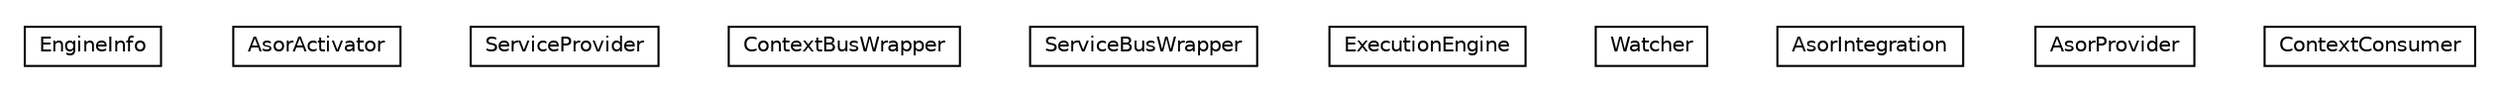 #!/usr/local/bin/dot
#
# Class diagram 
# Generated by UMLGraph version R5_6-24-gf6e263 (http://www.umlgraph.org/)
#

digraph G {
	edge [fontname="Helvetica",fontsize=10,labelfontname="Helvetica",labelfontsize=10];
	node [fontname="Helvetica",fontsize=10,shape=plaintext];
	nodesep=0.25;
	ranksep=0.5;
	// org.universAAL.service.asor.EngineInfo
	c1022795 [label=<<table title="org.universAAL.service.asor.EngineInfo" border="0" cellborder="1" cellspacing="0" cellpadding="2" port="p" href="./EngineInfo.html">
		<tr><td><table border="0" cellspacing="0" cellpadding="1">
<tr><td align="center" balign="center"> EngineInfo </td></tr>
		</table></td></tr>
		</table>>, URL="./EngineInfo.html", fontname="Helvetica", fontcolor="black", fontsize=10.0];
	// org.universAAL.service.asor.AsorActivator
	c1022796 [label=<<table title="org.universAAL.service.asor.AsorActivator" border="0" cellborder="1" cellspacing="0" cellpadding="2" port="p" href="./AsorActivator.html">
		<tr><td><table border="0" cellspacing="0" cellpadding="1">
<tr><td align="center" balign="center"> AsorActivator </td></tr>
		</table></td></tr>
		</table>>, URL="./AsorActivator.html", fontname="Helvetica", fontcolor="black", fontsize=10.0];
	// org.universAAL.service.asor.ServiceProvider
	c1022797 [label=<<table title="org.universAAL.service.asor.ServiceProvider" border="0" cellborder="1" cellspacing="0" cellpadding="2" port="p" href="./ServiceProvider.html">
		<tr><td><table border="0" cellspacing="0" cellpadding="1">
<tr><td align="center" balign="center"> ServiceProvider </td></tr>
		</table></td></tr>
		</table>>, URL="./ServiceProvider.html", fontname="Helvetica", fontcolor="black", fontsize=10.0];
	// org.universAAL.service.asor.ContextBusWrapper
	c1022798 [label=<<table title="org.universAAL.service.asor.ContextBusWrapper" border="0" cellborder="1" cellspacing="0" cellpadding="2" port="p" href="./ContextBusWrapper.html">
		<tr><td><table border="0" cellspacing="0" cellpadding="1">
<tr><td align="center" balign="center"> ContextBusWrapper </td></tr>
		</table></td></tr>
		</table>>, URL="./ContextBusWrapper.html", fontname="Helvetica", fontcolor="black", fontsize=10.0];
	// org.universAAL.service.asor.ServiceBusWrapper
	c1022799 [label=<<table title="org.universAAL.service.asor.ServiceBusWrapper" border="0" cellborder="1" cellspacing="0" cellpadding="2" port="p" href="./ServiceBusWrapper.html">
		<tr><td><table border="0" cellspacing="0" cellpadding="1">
<tr><td align="center" balign="center"> ServiceBusWrapper </td></tr>
		</table></td></tr>
		</table>>, URL="./ServiceBusWrapper.html", fontname="Helvetica", fontcolor="black", fontsize=10.0];
	// org.universAAL.service.asor.ExecutionEngine
	c1022800 [label=<<table title="org.universAAL.service.asor.ExecutionEngine" border="0" cellborder="1" cellspacing="0" cellpadding="2" port="p" href="./ExecutionEngine.html">
		<tr><td><table border="0" cellspacing="0" cellpadding="1">
<tr><td align="center" balign="center"> ExecutionEngine </td></tr>
		</table></td></tr>
		</table>>, URL="./ExecutionEngine.html", fontname="Helvetica", fontcolor="black", fontsize=10.0];
	// org.universAAL.service.asor.Watcher
	c1022801 [label=<<table title="org.universAAL.service.asor.Watcher" border="0" cellborder="1" cellspacing="0" cellpadding="2" port="p" href="./Watcher.html">
		<tr><td><table border="0" cellspacing="0" cellpadding="1">
<tr><td align="center" balign="center"> Watcher </td></tr>
		</table></td></tr>
		</table>>, URL="./Watcher.html", fontname="Helvetica", fontcolor="black", fontsize=10.0];
	// org.universAAL.service.asor.AsorIntegration
	c1022802 [label=<<table title="org.universAAL.service.asor.AsorIntegration" border="0" cellborder="1" cellspacing="0" cellpadding="2" port="p" href="./AsorIntegration.html">
		<tr><td><table border="0" cellspacing="0" cellpadding="1">
<tr><td align="center" balign="center"> AsorIntegration </td></tr>
		</table></td></tr>
		</table>>, URL="./AsorIntegration.html", fontname="Helvetica", fontcolor="black", fontsize=10.0];
	// org.universAAL.service.asor.AsorProvider
	c1022803 [label=<<table title="org.universAAL.service.asor.AsorProvider" border="0" cellborder="1" cellspacing="0" cellpadding="2" port="p" href="./AsorProvider.html">
		<tr><td><table border="0" cellspacing="0" cellpadding="1">
<tr><td align="center" balign="center"> AsorProvider </td></tr>
		</table></td></tr>
		</table>>, URL="./AsorProvider.html", fontname="Helvetica", fontcolor="black", fontsize=10.0];
	// org.universAAL.service.asor.ContextConsumer
	c1022804 [label=<<table title="org.universAAL.service.asor.ContextConsumer" border="0" cellborder="1" cellspacing="0" cellpadding="2" port="p" href="./ContextConsumer.html">
		<tr><td><table border="0" cellspacing="0" cellpadding="1">
<tr><td align="center" balign="center"> ContextConsumer </td></tr>
		</table></td></tr>
		</table>>, URL="./ContextConsumer.html", fontname="Helvetica", fontcolor="black", fontsize=10.0];
}

